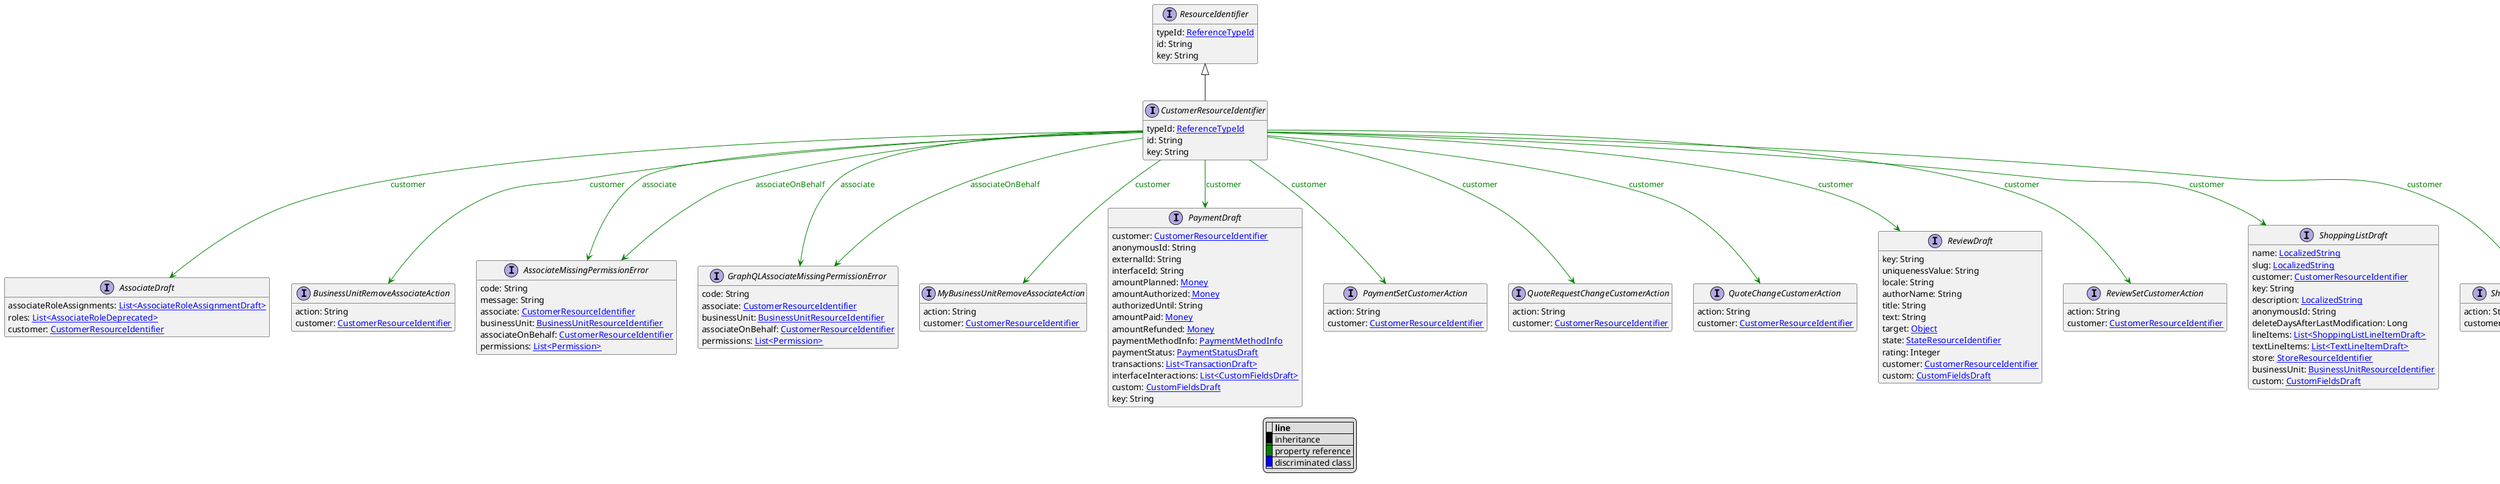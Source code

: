 @startuml

hide empty fields
hide empty methods
legend
|= |= line |
|<back:black>   </back>| inheritance |
|<back:green>   </back>| property reference |
|<back:blue>   </back>| discriminated class |
endlegend
interface CustomerResourceIdentifier [[CustomerResourceIdentifier.svg]] extends ResourceIdentifier {
    typeId: [[ReferenceTypeId.svg ReferenceTypeId]]
    id: String
    key: String
}
interface ResourceIdentifier [[ResourceIdentifier.svg]]  {
    typeId: [[ReferenceTypeId.svg ReferenceTypeId]]
    id: String
    key: String
}


interface AssociateDraft [[AssociateDraft.svg]]  {
    associateRoleAssignments: [[AssociateRoleAssignmentDraft.svg List<AssociateRoleAssignmentDraft>]]
    roles: [[AssociateRoleDeprecated.svg List<AssociateRoleDeprecated>]]
    customer: [[CustomerResourceIdentifier.svg CustomerResourceIdentifier]]
}
interface BusinessUnitRemoveAssociateAction [[BusinessUnitRemoveAssociateAction.svg]]  {
    action: String
    customer: [[CustomerResourceIdentifier.svg CustomerResourceIdentifier]]
}
interface AssociateMissingPermissionError [[AssociateMissingPermissionError.svg]]  {
    code: String
    message: String
    associate: [[CustomerResourceIdentifier.svg CustomerResourceIdentifier]]
    businessUnit: [[BusinessUnitResourceIdentifier.svg BusinessUnitResourceIdentifier]]
    associateOnBehalf: [[CustomerResourceIdentifier.svg CustomerResourceIdentifier]]
    permissions: [[Permission.svg List<Permission>]]
}
interface GraphQLAssociateMissingPermissionError [[GraphQLAssociateMissingPermissionError.svg]]  {
    code: String
    associate: [[CustomerResourceIdentifier.svg CustomerResourceIdentifier]]
    businessUnit: [[BusinessUnitResourceIdentifier.svg BusinessUnitResourceIdentifier]]
    associateOnBehalf: [[CustomerResourceIdentifier.svg CustomerResourceIdentifier]]
    permissions: [[Permission.svg List<Permission>]]
}
interface MyBusinessUnitRemoveAssociateAction [[MyBusinessUnitRemoveAssociateAction.svg]]  {
    action: String
    customer: [[CustomerResourceIdentifier.svg CustomerResourceIdentifier]]
}
interface PaymentDraft [[PaymentDraft.svg]]  {
    customer: [[CustomerResourceIdentifier.svg CustomerResourceIdentifier]]
    anonymousId: String
    externalId: String
    interfaceId: String
    amountPlanned: [[Money.svg Money]]
    amountAuthorized: [[Money.svg Money]]
    authorizedUntil: String
    amountPaid: [[Money.svg Money]]
    amountRefunded: [[Money.svg Money]]
    paymentMethodInfo: [[PaymentMethodInfo.svg PaymentMethodInfo]]
    paymentStatus: [[PaymentStatusDraft.svg PaymentStatusDraft]]
    transactions: [[TransactionDraft.svg List<TransactionDraft>]]
    interfaceInteractions: [[CustomFieldsDraft.svg List<CustomFieldsDraft>]]
    custom: [[CustomFieldsDraft.svg CustomFieldsDraft]]
    key: String
}
interface PaymentSetCustomerAction [[PaymentSetCustomerAction.svg]]  {
    action: String
    customer: [[CustomerResourceIdentifier.svg CustomerResourceIdentifier]]
}
interface QuoteRequestChangeCustomerAction [[QuoteRequestChangeCustomerAction.svg]]  {
    action: String
    customer: [[CustomerResourceIdentifier.svg CustomerResourceIdentifier]]
}
interface QuoteChangeCustomerAction [[QuoteChangeCustomerAction.svg]]  {
    action: String
    customer: [[CustomerResourceIdentifier.svg CustomerResourceIdentifier]]
}
interface ReviewDraft [[ReviewDraft.svg]]  {
    key: String
    uniquenessValue: String
    locale: String
    authorName: String
    title: String
    text: String
    target: [[Object.svg Object]]
    state: [[StateResourceIdentifier.svg StateResourceIdentifier]]
    rating: Integer
    customer: [[CustomerResourceIdentifier.svg CustomerResourceIdentifier]]
    custom: [[CustomFieldsDraft.svg CustomFieldsDraft]]
}
interface ReviewSetCustomerAction [[ReviewSetCustomerAction.svg]]  {
    action: String
    customer: [[CustomerResourceIdentifier.svg CustomerResourceIdentifier]]
}
interface ShoppingListDraft [[ShoppingListDraft.svg]]  {
    name: [[LocalizedString.svg LocalizedString]]
    slug: [[LocalizedString.svg LocalizedString]]
    customer: [[CustomerResourceIdentifier.svg CustomerResourceIdentifier]]
    key: String
    description: [[LocalizedString.svg LocalizedString]]
    anonymousId: String
    deleteDaysAfterLastModification: Long
    lineItems: [[ShoppingListLineItemDraft.svg List<ShoppingListLineItemDraft>]]
    textLineItems: [[TextLineItemDraft.svg List<TextLineItemDraft>]]
    store: [[StoreResourceIdentifier.svg StoreResourceIdentifier]]
    businessUnit: [[BusinessUnitResourceIdentifier.svg BusinessUnitResourceIdentifier]]
    custom: [[CustomFieldsDraft.svg CustomFieldsDraft]]
}
interface ShoppingListSetCustomerAction [[ShoppingListSetCustomerAction.svg]]  {
    action: String
    customer: [[CustomerResourceIdentifier.svg CustomerResourceIdentifier]]
}

CustomerResourceIdentifier --> AssociateDraft #green;text:green : "customer"
CustomerResourceIdentifier --> BusinessUnitRemoveAssociateAction #green;text:green : "customer"
CustomerResourceIdentifier --> AssociateMissingPermissionError #green;text:green : "associate"
CustomerResourceIdentifier --> AssociateMissingPermissionError #green;text:green : "associateOnBehalf"
CustomerResourceIdentifier --> GraphQLAssociateMissingPermissionError #green;text:green : "associate"
CustomerResourceIdentifier --> GraphQLAssociateMissingPermissionError #green;text:green : "associateOnBehalf"
CustomerResourceIdentifier --> MyBusinessUnitRemoveAssociateAction #green;text:green : "customer"
CustomerResourceIdentifier --> PaymentDraft #green;text:green : "customer"
CustomerResourceIdentifier --> PaymentSetCustomerAction #green;text:green : "customer"
CustomerResourceIdentifier --> QuoteRequestChangeCustomerAction #green;text:green : "customer"
CustomerResourceIdentifier --> QuoteChangeCustomerAction #green;text:green : "customer"
CustomerResourceIdentifier --> ReviewDraft #green;text:green : "customer"
CustomerResourceIdentifier --> ReviewSetCustomerAction #green;text:green : "customer"
CustomerResourceIdentifier --> ShoppingListDraft #green;text:green : "customer"
CustomerResourceIdentifier --> ShoppingListSetCustomerAction #green;text:green : "customer"
@enduml

